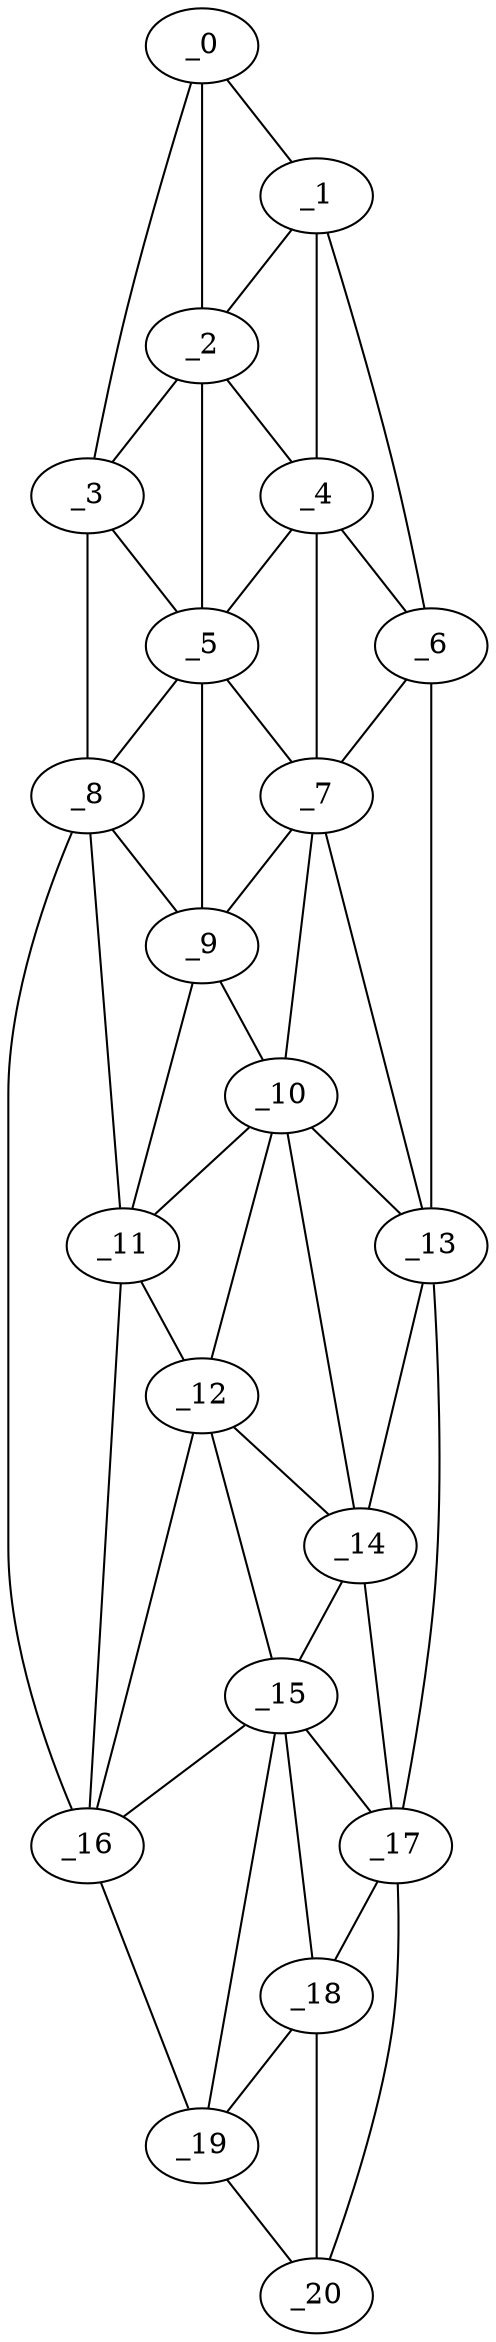 graph "obj23__345.gxl" {
	_0	 [x=7,
		y=66];
	_1	 [x=26,
		y=82];
	_0 -- _1	 [valence=1];
	_2	 [x=35,
		y=61];
	_0 -- _2	 [valence=2];
	_3	 [x=39,
		y=53];
	_0 -- _3	 [valence=1];
	_1 -- _2	 [valence=2];
	_4	 [x=47,
		y=74];
	_1 -- _4	 [valence=1];
	_6	 [x=51,
		y=81];
	_1 -- _6	 [valence=1];
	_2 -- _3	 [valence=2];
	_2 -- _4	 [valence=2];
	_5	 [x=49,
		y=63];
	_2 -- _5	 [valence=1];
	_3 -- _5	 [valence=2];
	_8	 [x=58,
		y=46];
	_3 -- _8	 [valence=1];
	_4 -- _5	 [valence=2];
	_4 -- _6	 [valence=2];
	_7	 [x=57,
		y=62];
	_4 -- _7	 [valence=2];
	_5 -- _7	 [valence=1];
	_5 -- _8	 [valence=2];
	_9	 [x=61,
		y=53];
	_5 -- _9	 [valence=2];
	_6 -- _7	 [valence=2];
	_13	 [x=95,
		y=75];
	_6 -- _13	 [valence=1];
	_7 -- _9	 [valence=2];
	_10	 [x=82,
		y=56];
	_7 -- _10	 [valence=1];
	_7 -- _13	 [valence=2];
	_8 -- _9	 [valence=1];
	_11	 [x=85,
		y=46];
	_8 -- _11	 [valence=1];
	_16	 [x=110,
		y=42];
	_8 -- _16	 [valence=1];
	_9 -- _10	 [valence=2];
	_9 -- _11	 [valence=2];
	_10 -- _11	 [valence=2];
	_12	 [x=94,
		y=57];
	_10 -- _12	 [valence=2];
	_10 -- _13	 [valence=2];
	_14	 [x=98,
		y=65];
	_10 -- _14	 [valence=1];
	_11 -- _12	 [valence=2];
	_11 -- _16	 [valence=2];
	_12 -- _14	 [valence=2];
	_15	 [x=109,
		y=59];
	_12 -- _15	 [valence=2];
	_12 -- _16	 [valence=1];
	_13 -- _14	 [valence=1];
	_17	 [x=110,
		y=72];
	_13 -- _17	 [valence=1];
	_14 -- _15	 [valence=1];
	_14 -- _17	 [valence=2];
	_15 -- _16	 [valence=1];
	_15 -- _17	 [valence=1];
	_18	 [x=114,
		y=61];
	_15 -- _18	 [valence=2];
	_19	 [x=122,
		y=56];
	_15 -- _19	 [valence=1];
	_16 -- _19	 [valence=1];
	_17 -- _18	 [valence=2];
	_20	 [x=123,
		y=67];
	_17 -- _20	 [valence=1];
	_18 -- _19	 [valence=2];
	_18 -- _20	 [valence=2];
	_19 -- _20	 [valence=1];
}
